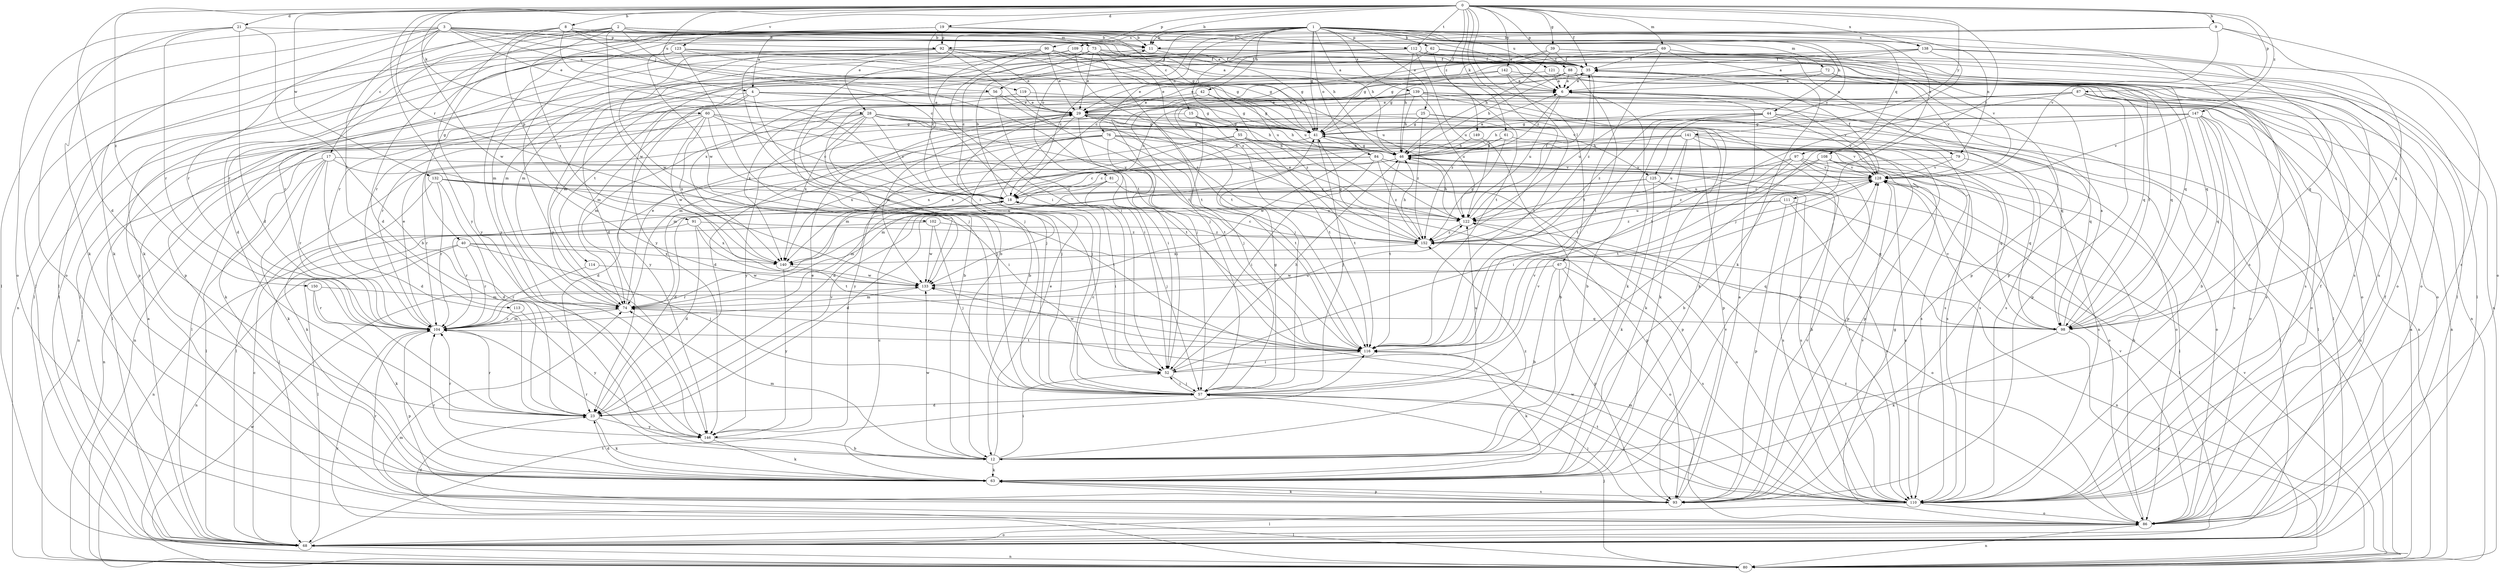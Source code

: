 strict digraph  {
0;
1;
2;
3;
4;
6;
8;
9;
11;
12;
15;
17;
18;
19;
21;
23;
25;
28;
29;
35;
39;
40;
41;
42;
44;
46;
52;
55;
56;
57;
60;
61;
62;
63;
67;
68;
69;
72;
73;
74;
76;
79;
80;
81;
84;
86;
87;
88;
90;
91;
92;
93;
97;
98;
102;
104;
108;
109;
110;
111;
112;
113;
114;
116;
119;
121;
122;
123;
125;
128;
132;
133;
138;
139;
140;
141;
142;
146;
147;
149;
150;
152;
0 -> 8  [label=b];
0 -> 9  [label=b];
0 -> 11  [label=b];
0 -> 19  [label=d];
0 -> 21  [label=d];
0 -> 23  [label=d];
0 -> 35  [label=f];
0 -> 39  [label=g];
0 -> 60  [label=k];
0 -> 61  [label=k];
0 -> 67  [label=l];
0 -> 69  [label=m];
0 -> 87  [label=p];
0 -> 88  [label=p];
0 -> 90  [label=p];
0 -> 102  [label=r];
0 -> 111  [label=t];
0 -> 112  [label=t];
0 -> 119  [label=u];
0 -> 123  [label=v];
0 -> 132  [label=w];
0 -> 138  [label=x];
0 -> 141  [label=y];
0 -> 142  [label=y];
0 -> 146  [label=y];
0 -> 147  [label=z];
0 -> 149  [label=z];
0 -> 150  [label=z];
0 -> 152  [label=z];
1 -> 4  [label=a];
1 -> 11  [label=b];
1 -> 25  [label=e];
1 -> 28  [label=e];
1 -> 40  [label=g];
1 -> 41  [label=g];
1 -> 42  [label=h];
1 -> 44  [label=h];
1 -> 46  [label=h];
1 -> 55  [label=j];
1 -> 56  [label=j];
1 -> 62  [label=k];
1 -> 68  [label=l];
1 -> 76  [label=n];
1 -> 79  [label=n];
1 -> 81  [label=o];
1 -> 84  [label=o];
1 -> 86  [label=o];
1 -> 97  [label=q];
1 -> 108  [label=s];
1 -> 109  [label=s];
1 -> 121  [label=u];
1 -> 125  [label=v];
1 -> 138  [label=x];
1 -> 139  [label=x];
1 -> 146  [label=y];
2 -> 11  [label=b];
2 -> 15  [label=c];
2 -> 17  [label=c];
2 -> 18  [label=c];
2 -> 23  [label=d];
2 -> 68  [label=l];
2 -> 72  [label=m];
2 -> 73  [label=m];
2 -> 112  [label=t];
2 -> 133  [label=w];
2 -> 140  [label=x];
3 -> 4  [label=a];
3 -> 6  [label=a];
3 -> 11  [label=b];
3 -> 28  [label=e];
3 -> 41  [label=g];
3 -> 46  [label=h];
3 -> 56  [label=j];
3 -> 63  [label=k];
3 -> 68  [label=l];
3 -> 79  [label=n];
3 -> 86  [label=o];
3 -> 104  [label=r];
3 -> 113  [label=t];
3 -> 133  [label=w];
4 -> 29  [label=e];
4 -> 41  [label=g];
4 -> 57  [label=j];
4 -> 68  [label=l];
4 -> 98  [label=q];
4 -> 114  [label=t];
4 -> 125  [label=v];
4 -> 146  [label=y];
6 -> 29  [label=e];
6 -> 63  [label=k];
6 -> 122  [label=u];
6 -> 128  [label=v];
6 -> 152  [label=z];
8 -> 11  [label=b];
8 -> 52  [label=i];
8 -> 63  [label=k];
8 -> 91  [label=p];
8 -> 92  [label=p];
8 -> 116  [label=t];
8 -> 146  [label=y];
9 -> 11  [label=b];
9 -> 92  [label=p];
9 -> 98  [label=q];
9 -> 110  [label=s];
9 -> 128  [label=v];
9 -> 133  [label=w];
11 -> 35  [label=f];
11 -> 41  [label=g];
11 -> 68  [label=l];
11 -> 98  [label=q];
12 -> 29  [label=e];
12 -> 52  [label=i];
12 -> 63  [label=k];
12 -> 74  [label=m];
12 -> 104  [label=r];
12 -> 133  [label=w];
12 -> 152  [label=z];
15 -> 41  [label=g];
15 -> 110  [label=s];
15 -> 116  [label=t];
15 -> 133  [label=w];
17 -> 23  [label=d];
17 -> 52  [label=i];
17 -> 63  [label=k];
17 -> 68  [label=l];
17 -> 80  [label=n];
17 -> 104  [label=r];
17 -> 128  [label=v];
18 -> 11  [label=b];
18 -> 52  [label=i];
18 -> 74  [label=m];
18 -> 122  [label=u];
19 -> 6  [label=a];
19 -> 52  [label=i];
19 -> 92  [label=p];
19 -> 104  [label=r];
19 -> 110  [label=s];
19 -> 146  [label=y];
21 -> 11  [label=b];
21 -> 12  [label=b];
21 -> 23  [label=d];
21 -> 63  [label=k];
21 -> 86  [label=o];
21 -> 104  [label=r];
23 -> 63  [label=k];
23 -> 104  [label=r];
23 -> 128  [label=v];
23 -> 146  [label=y];
25 -> 23  [label=d];
25 -> 41  [label=g];
25 -> 63  [label=k];
25 -> 80  [label=n];
25 -> 152  [label=z];
28 -> 18  [label=c];
28 -> 41  [label=g];
28 -> 46  [label=h];
28 -> 57  [label=j];
28 -> 74  [label=m];
28 -> 80  [label=n];
28 -> 110  [label=s];
28 -> 116  [label=t];
28 -> 122  [label=u];
28 -> 140  [label=x];
28 -> 146  [label=y];
29 -> 41  [label=g];
29 -> 46  [label=h];
29 -> 52  [label=i];
29 -> 57  [label=j];
29 -> 80  [label=n];
29 -> 93  [label=p];
29 -> 110  [label=s];
35 -> 6  [label=a];
35 -> 57  [label=j];
35 -> 80  [label=n];
35 -> 152  [label=z];
39 -> 18  [label=c];
39 -> 35  [label=f];
39 -> 46  [label=h];
39 -> 57  [label=j];
39 -> 93  [label=p];
39 -> 128  [label=v];
40 -> 57  [label=j];
40 -> 68  [label=l];
40 -> 80  [label=n];
40 -> 98  [label=q];
40 -> 104  [label=r];
40 -> 140  [label=x];
41 -> 46  [label=h];
41 -> 57  [label=j];
41 -> 110  [label=s];
41 -> 140  [label=x];
42 -> 29  [label=e];
42 -> 41  [label=g];
42 -> 74  [label=m];
42 -> 152  [label=z];
44 -> 12  [label=b];
44 -> 41  [label=g];
44 -> 80  [label=n];
44 -> 98  [label=q];
44 -> 116  [label=t];
44 -> 128  [label=v];
44 -> 152  [label=z];
46 -> 6  [label=a];
46 -> 18  [label=c];
46 -> 41  [label=g];
46 -> 74  [label=m];
46 -> 116  [label=t];
46 -> 128  [label=v];
52 -> 46  [label=h];
52 -> 57  [label=j];
52 -> 128  [label=v];
55 -> 46  [label=h];
55 -> 86  [label=o];
55 -> 116  [label=t];
55 -> 140  [label=x];
55 -> 146  [label=y];
56 -> 29  [label=e];
56 -> 52  [label=i];
56 -> 104  [label=r];
56 -> 152  [label=z];
57 -> 18  [label=c];
57 -> 23  [label=d];
57 -> 41  [label=g];
57 -> 52  [label=i];
57 -> 122  [label=u];
57 -> 128  [label=v];
60 -> 18  [label=c];
60 -> 41  [label=g];
60 -> 57  [label=j];
60 -> 63  [label=k];
60 -> 68  [label=l];
60 -> 116  [label=t];
60 -> 133  [label=w];
60 -> 140  [label=x];
61 -> 46  [label=h];
61 -> 74  [label=m];
61 -> 93  [label=p];
61 -> 152  [label=z];
62 -> 35  [label=f];
62 -> 41  [label=g];
62 -> 74  [label=m];
62 -> 86  [label=o];
62 -> 116  [label=t];
63 -> 18  [label=c];
63 -> 23  [label=d];
63 -> 93  [label=p];
63 -> 104  [label=r];
63 -> 110  [label=s];
63 -> 128  [label=v];
67 -> 12  [label=b];
67 -> 86  [label=o];
67 -> 93  [label=p];
67 -> 104  [label=r];
67 -> 110  [label=s];
67 -> 133  [label=w];
68 -> 6  [label=a];
68 -> 18  [label=c];
68 -> 80  [label=n];
68 -> 86  [label=o];
68 -> 116  [label=t];
69 -> 23  [label=d];
69 -> 35  [label=f];
69 -> 63  [label=k];
69 -> 68  [label=l];
69 -> 104  [label=r];
69 -> 110  [label=s];
69 -> 116  [label=t];
72 -> 6  [label=a];
72 -> 29  [label=e];
72 -> 98  [label=q];
72 -> 128  [label=v];
73 -> 6  [label=a];
73 -> 18  [label=c];
73 -> 29  [label=e];
73 -> 35  [label=f];
73 -> 93  [label=p];
73 -> 116  [label=t];
73 -> 152  [label=z];
74 -> 29  [label=e];
74 -> 35  [label=f];
74 -> 98  [label=q];
74 -> 104  [label=r];
76 -> 23  [label=d];
76 -> 46  [label=h];
76 -> 52  [label=i];
76 -> 74  [label=m];
76 -> 86  [label=o];
76 -> 110  [label=s];
76 -> 116  [label=t];
76 -> 133  [label=w];
76 -> 140  [label=x];
79 -> 18  [label=c];
79 -> 98  [label=q];
79 -> 128  [label=v];
80 -> 6  [label=a];
80 -> 57  [label=j];
80 -> 74  [label=m];
80 -> 104  [label=r];
80 -> 128  [label=v];
80 -> 133  [label=w];
81 -> 18  [label=c];
81 -> 23  [label=d];
81 -> 57  [label=j];
81 -> 93  [label=p];
84 -> 52  [label=i];
84 -> 68  [label=l];
84 -> 86  [label=o];
84 -> 93  [label=p];
84 -> 104  [label=r];
84 -> 128  [label=v];
84 -> 152  [label=z];
86 -> 23  [label=d];
86 -> 35  [label=f];
86 -> 41  [label=g];
86 -> 46  [label=h];
86 -> 68  [label=l];
86 -> 80  [label=n];
86 -> 128  [label=v];
86 -> 152  [label=z];
87 -> 18  [label=c];
87 -> 29  [label=e];
87 -> 80  [label=n];
87 -> 86  [label=o];
87 -> 93  [label=p];
87 -> 110  [label=s];
87 -> 116  [label=t];
87 -> 122  [label=u];
88 -> 6  [label=a];
88 -> 46  [label=h];
88 -> 57  [label=j];
88 -> 74  [label=m];
88 -> 86  [label=o];
88 -> 110  [label=s];
88 -> 116  [label=t];
90 -> 18  [label=c];
90 -> 29  [label=e];
90 -> 35  [label=f];
90 -> 41  [label=g];
90 -> 52  [label=i];
90 -> 74  [label=m];
90 -> 93  [label=p];
90 -> 122  [label=u];
91 -> 23  [label=d];
91 -> 80  [label=n];
91 -> 116  [label=t];
91 -> 140  [label=x];
91 -> 152  [label=z];
92 -> 6  [label=a];
92 -> 23  [label=d];
92 -> 29  [label=e];
92 -> 35  [label=f];
92 -> 57  [label=j];
92 -> 68  [label=l];
92 -> 104  [label=r];
92 -> 116  [label=t];
92 -> 122  [label=u];
93 -> 6  [label=a];
93 -> 57  [label=j];
93 -> 63  [label=k];
93 -> 104  [label=r];
93 -> 128  [label=v];
97 -> 52  [label=i];
97 -> 68  [label=l];
97 -> 110  [label=s];
97 -> 128  [label=v];
97 -> 140  [label=x];
97 -> 152  [label=z];
98 -> 6  [label=a];
98 -> 35  [label=f];
98 -> 63  [label=k];
98 -> 80  [label=n];
98 -> 128  [label=v];
102 -> 57  [label=j];
102 -> 104  [label=r];
102 -> 133  [label=w];
102 -> 152  [label=z];
104 -> 29  [label=e];
104 -> 74  [label=m];
104 -> 93  [label=p];
104 -> 116  [label=t];
104 -> 122  [label=u];
108 -> 12  [label=b];
108 -> 98  [label=q];
108 -> 110  [label=s];
108 -> 116  [label=t];
108 -> 122  [label=u];
108 -> 128  [label=v];
109 -> 12  [label=b];
109 -> 35  [label=f];
109 -> 86  [label=o];
109 -> 104  [label=r];
109 -> 116  [label=t];
109 -> 133  [label=w];
110 -> 35  [label=f];
110 -> 46  [label=h];
110 -> 57  [label=j];
110 -> 68  [label=l];
110 -> 74  [label=m];
110 -> 86  [label=o];
110 -> 116  [label=t];
110 -> 122  [label=u];
110 -> 128  [label=v];
110 -> 133  [label=w];
111 -> 23  [label=d];
111 -> 68  [label=l];
111 -> 93  [label=p];
111 -> 110  [label=s];
111 -> 122  [label=u];
111 -> 152  [label=z];
112 -> 18  [label=c];
112 -> 35  [label=f];
112 -> 46  [label=h];
112 -> 74  [label=m];
112 -> 80  [label=n];
112 -> 93  [label=p];
112 -> 98  [label=q];
112 -> 110  [label=s];
112 -> 122  [label=u];
112 -> 140  [label=x];
112 -> 146  [label=y];
113 -> 104  [label=r];
113 -> 146  [label=y];
114 -> 104  [label=r];
114 -> 133  [label=w];
116 -> 52  [label=i];
116 -> 63  [label=k];
116 -> 133  [label=w];
119 -> 12  [label=b];
119 -> 29  [label=e];
119 -> 41  [label=g];
121 -> 6  [label=a];
121 -> 29  [label=e];
121 -> 86  [label=o];
122 -> 29  [label=e];
122 -> 35  [label=f];
122 -> 46  [label=h];
122 -> 86  [label=o];
122 -> 152  [label=z];
123 -> 35  [label=f];
123 -> 41  [label=g];
123 -> 57  [label=j];
123 -> 68  [label=l];
123 -> 80  [label=n];
123 -> 122  [label=u];
125 -> 18  [label=c];
125 -> 63  [label=k];
125 -> 68  [label=l];
125 -> 98  [label=q];
125 -> 110  [label=s];
128 -> 18  [label=c];
128 -> 35  [label=f];
128 -> 110  [label=s];
132 -> 18  [label=c];
132 -> 23  [label=d];
132 -> 63  [label=k];
132 -> 104  [label=r];
132 -> 110  [label=s];
132 -> 116  [label=t];
133 -> 74  [label=m];
138 -> 6  [label=a];
138 -> 35  [label=f];
138 -> 41  [label=g];
138 -> 57  [label=j];
138 -> 68  [label=l];
138 -> 98  [label=q];
139 -> 12  [label=b];
139 -> 29  [label=e];
139 -> 46  [label=h];
139 -> 57  [label=j];
139 -> 63  [label=k];
139 -> 68  [label=l];
139 -> 80  [label=n];
139 -> 93  [label=p];
139 -> 122  [label=u];
139 -> 140  [label=x];
140 -> 133  [label=w];
140 -> 146  [label=y];
141 -> 23  [label=d];
141 -> 46  [label=h];
141 -> 63  [label=k];
141 -> 68  [label=l];
141 -> 93  [label=p];
141 -> 122  [label=u];
141 -> 128  [label=v];
141 -> 133  [label=w];
142 -> 6  [label=a];
142 -> 29  [label=e];
142 -> 41  [label=g];
142 -> 98  [label=q];
142 -> 116  [label=t];
146 -> 12  [label=b];
146 -> 29  [label=e];
146 -> 63  [label=k];
146 -> 104  [label=r];
147 -> 12  [label=b];
147 -> 41  [label=g];
147 -> 46  [label=h];
147 -> 68  [label=l];
147 -> 74  [label=m];
147 -> 86  [label=o];
147 -> 98  [label=q];
147 -> 110  [label=s];
147 -> 128  [label=v];
149 -> 12  [label=b];
149 -> 46  [label=h];
150 -> 63  [label=k];
150 -> 74  [label=m];
150 -> 104  [label=r];
152 -> 18  [label=c];
152 -> 41  [label=g];
152 -> 46  [label=h];
152 -> 80  [label=n];
152 -> 140  [label=x];
}
